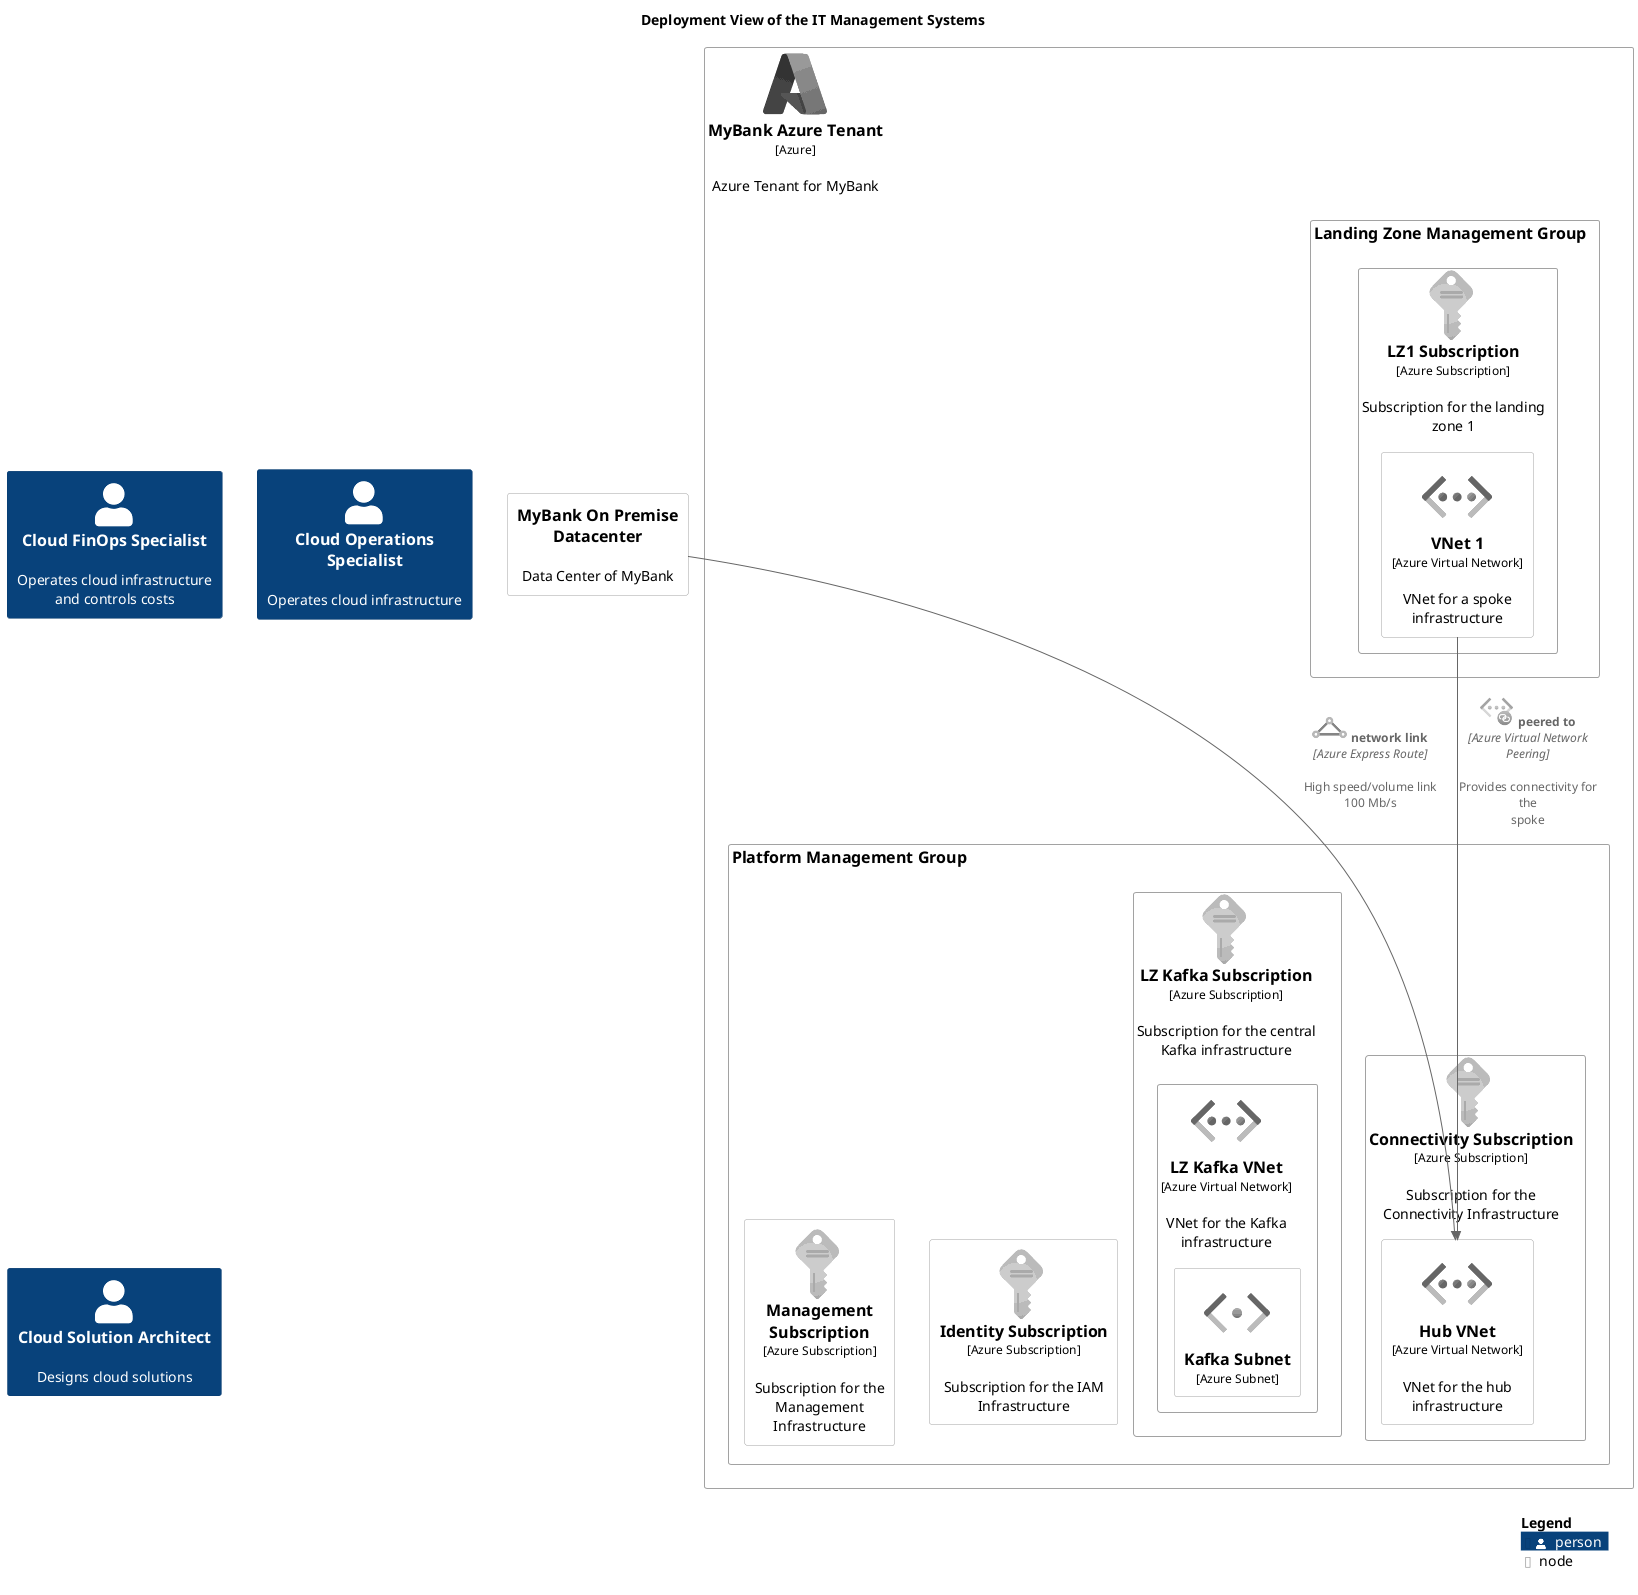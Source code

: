 @startuml deployment-view
!include <C4/C4_Deployment.puml>
!include <awslib14/AWSCommon>
!include <awslib14/AWSC4Integration>
!include <azure/AzureCommon>
!include <azure/AzureC4Integration>
!include <tupadr3/common>
!include <azure/Networking/AzureSubnet>
!include <azure/Networking/AzureExpressRoute>
!include <azure/General/Azure>
!include <azure/Management/AzureSubscription>
!include <azure/Networking/AzureVirtualNetworkPeering>
!include <azure/Networking/AzureVirtualNetwork>


LAYOUT_TOP_DOWN()




title Deployment View of the IT Management Systems
Person(mybank_itManagement_cloudFinopsSpecialist, "Cloud FinOps Specialist", $descr="Operates cloud infrastructure and controls costs")
Person(mybank_itManagement_cloudOperationsSpecialist, "Cloud Operations Specialist", $descr="Operates cloud infrastructure")
Person(mybank_itManagement_cloudSolutionArchitect, "Cloud Solution Architect", $descr="Designs cloud solutions")
Node(mybank_itManagement_azure_mybankTenant, "MyBank Azure Tenant", $descr="Azure Tenant for MyBank", $type="Azure", $sprite="Azure") {
  Node(mybank_itManagement_azure_landingZoneManagementGroup, "Landing Zone Management Group") {
    Node(mybank_itManagement_azure_lz1Subscription, "LZ1 Subscription", $descr="Subscription for the landing zone 1", $type="Azure Subscription", $sprite="AzureSubscription") {
      Node(mybank_itManagement_azure_lz1Vnet1, "VNet 1", $descr="VNet for a spoke infrastructure", $type="Azure Virtual Network", $sprite="AzureVirtualNetwork")
    }
  }
  Node(mybank_itManagement_azure_platformManagementGroup, "Platform Management Group") {
    Node(mybank_itManagement_azure_connectivitySubscription, "Connectivity Subscription", $descr="Subscription for the Connectivity Infrastructure", $type="Azure Subscription", $sprite="AzureSubscription") {
      Node(mybank_itManagement_azure_hubVnet, "Hub VNet", $descr="VNet for the hub infrastructure", $type="Azure Virtual Network", $sprite="AzureVirtualNetwork")
    }
    Node(mybank_itManagement_azure_identitySubscription, "Identity Subscription", $descr="Subscription for the IAM Infrastructure", $type="Azure Subscription", $sprite="AzureSubscription")
    Node(mybank_itManagement_azure_lzKafkaSubscription, "LZ Kafka Subscription", $descr="Subscription for the central Kafka infrastructure", $type="Azure Subscription", $sprite="AzureSubscription") {
      Node(mybank_itManagement_azure_lzKafkaVnet, "LZ Kafka VNet", $descr="VNet for the Kafka infrastructure", $type="Azure Virtual Network", $sprite="AzureVirtualNetwork") {
        Node(mybank_itManagement_azure_lzKafkaSubnet, "Kafka Subnet", $type="Azure Subnet", $sprite="AzureSubnet")
      }
    }
    Node(mybank_itManagement_azure_managementSubscription, "Management Subscription", $descr="Subscription for the Management Infrastructure", $type="Azure Subscription", $sprite="AzureSubscription")
  }
}
Node(mybank_itManagement_onprem_dataCenter, "MyBank On Premise Datacenter", $descr="Data Center of MyBank")
Rel(mybank_itManagement_azure_lz1Vnet1, mybank_itManagement_azure_hubVnet, "peered to", $descr="Provides connectivity for the spoke", $techn="Azure Virtual Network Peering", $sprite="AzureVirtualNetworkPeering,scale=0.5")
Rel(mybank_itManagement_onprem_dataCenter, mybank_itManagement_azure_hubVnet, "network link", $descr="High speed/volume link 100 Mb/s", $techn="Azure Express Route", $sprite="AzureExpressRoute,scale=0.5")
SHOW_LEGEND()
@enduml
